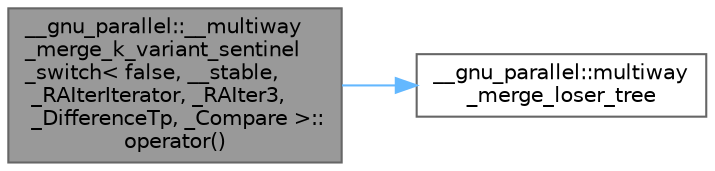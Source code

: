 digraph "__gnu_parallel::__multiway_merge_k_variant_sentinel_switch&lt; false, __stable, _RAIterIterator, _RAIter3, _DifferenceTp, _Compare &gt;::operator()"
{
 // LATEX_PDF_SIZE
  bgcolor="transparent";
  edge [fontname=Helvetica,fontsize=10,labelfontname=Helvetica,labelfontsize=10];
  node [fontname=Helvetica,fontsize=10,shape=box,height=0.2,width=0.4];
  rankdir="LR";
  Node1 [id="Node000001",label="__gnu_parallel::__multiway\l_merge_k_variant_sentinel\l_switch\< false, __stable,\l _RAIterIterator, _RAIter3,\l _DifferenceTp, _Compare \>::\loperator()",height=0.2,width=0.4,color="gray40", fillcolor="grey60", style="filled", fontcolor="black",tooltip=" "];
  Node1 -> Node2 [id="edge3_Node000001_Node000002",color="steelblue1",style="solid",tooltip=" "];
  Node2 [id="Node000002",label="__gnu_parallel::multiway\l_merge_loser_tree",height=0.2,width=0.4,color="grey40", fillcolor="white", style="filled",URL="$namespace____gnu__parallel.html#a150b06a4da2cf1cff673d1b6242c27fa",tooltip="Multi-way merging procedure for a high branching factor, guarded case."];
}
